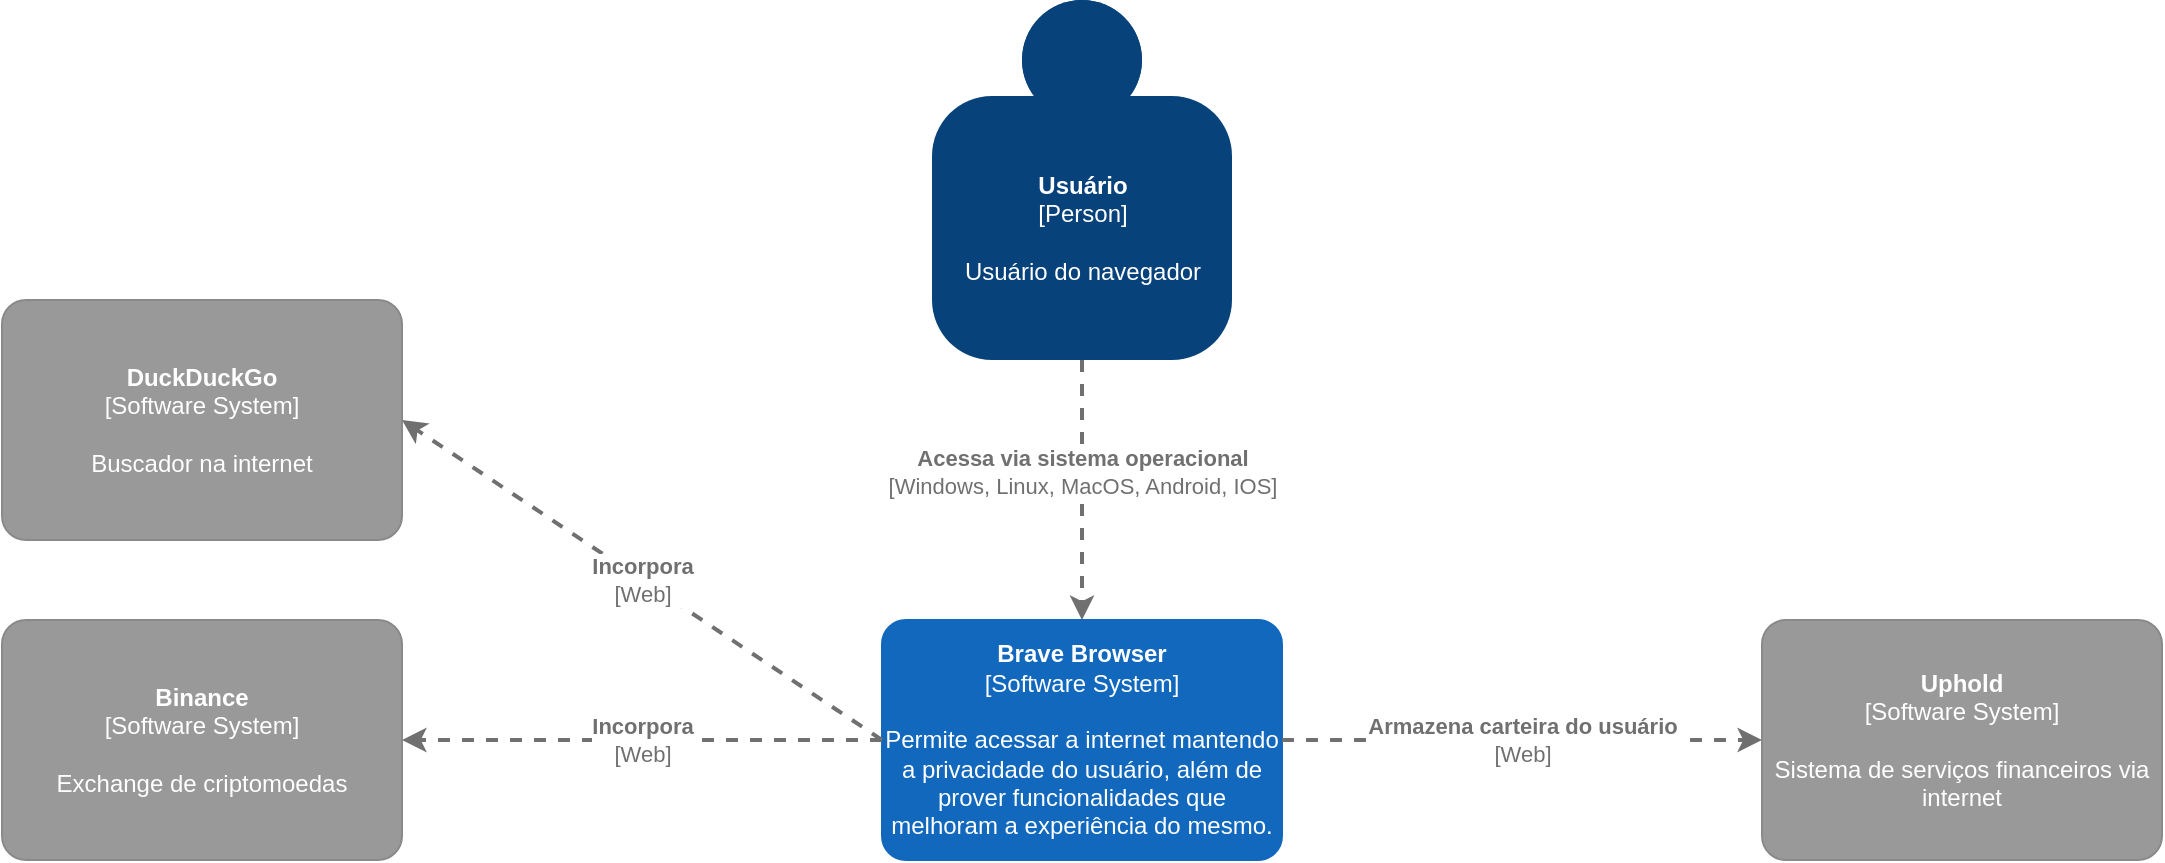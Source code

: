 <mxfile version="13.7.7" type="device"><diagram id="UUgNMND5ZLgG6bopQun8" name="Page-1"><mxGraphModel dx="1865" dy="492" grid="1" gridSize="10" guides="1" tooltips="1" connect="1" arrows="1" fold="1" page="1" pageScale="1" pageWidth="827" pageHeight="1169" math="0" shadow="0"><root><mxCell id="0"/><mxCell id="1" parent="0"/><object placeholders="1" c4Name="Usuário" c4Type="Person" c4Description="Usuário do navegador" label="&lt;b&gt;%c4Name%&lt;/b&gt;&lt;div&gt;[%c4Type%]&lt;/div&gt;&lt;br&gt;&lt;div&gt;%c4Description%&lt;/div&gt;" id="RbmcKM7LNCFh4Upmdocw-1"><mxCell style="html=1;dashed=0;whitespace=wrap;fillColor=#08427b;strokeColor=none;fontColor=#ffffff;shape=mxgraph.c4.person;align=center;metaEdit=1;points=[[0.5,0,0],[1,0.5,0],[1,0.75,0],[0.75,1,0],[0.5,1,0],[0.25,1,0],[0,0.75,0],[0,0.5,0]];metaData={&quot;c4Type&quot;:{&quot;editable&quot;:false}};" parent="1" vertex="1"><mxGeometry x="345" y="210" width="150" height="180" as="geometry"/></mxCell></object><object placeholders="1" c4Name="Brave Browser" c4Type="Software System" c4Description="Permite acessar a internet mantendo a privacidade do usuário, além de prover funcionalidades que melhoram a experiência do mesmo. " label="&lt;b&gt;%c4Name%&lt;/b&gt;&lt;div&gt;[%c4Type%]&lt;/div&gt;&lt;br&gt;&lt;div&gt;%c4Description%&lt;/div&gt;" id="RbmcKM7LNCFh4Upmdocw-4"><mxCell style="rounded=1;whiteSpace=wrap;html=1;labelBackgroundColor=none;fillColor=#1168BD;fontColor=#ffffff;align=center;arcSize=10;strokeColor=#1168BD;metaEdit=1;metaData={&quot;c4Type&quot;:{&quot;editable&quot;:false}};points=[[0.25,0,0],[0.5,0,0],[0.75,0,0],[1,0.25,0],[1,0.5,0],[1,0.75,0],[0.75,1,0],[0.5,1,0],[0.25,1,0],[0,0.75,0],[0,0.5,0],[0,0.25,0]];" parent="1" vertex="1"><mxGeometry x="320" y="520" width="200" height="120" as="geometry"/></mxCell></object><object placeholders="1" c4Type="Relationship" c4Technology="Windows, Linux, MacOS, Android, IOS" c4Description="Acessa via sistema operacional" label="&lt;div style=&quot;text-align: left&quot;&gt;&lt;div style=&quot;text-align: center&quot;&gt;&lt;b&gt;%c4Description%&lt;/b&gt;&lt;/div&gt;&lt;div style=&quot;text-align: center&quot;&gt;[%c4Technology%]&lt;/div&gt;&lt;/div&gt;" id="RbmcKM7LNCFh4Upmdocw-5"><mxCell style="edgeStyle=none;rounded=0;html=1;entryX=0.5;entryY=0;jettySize=auto;orthogonalLoop=1;strokeColor=#707070;strokeWidth=2;fontColor=#707070;jumpStyle=none;dashed=1;metaEdit=1;metaData={&quot;c4Type&quot;:{&quot;editable&quot;:false}};entryDx=0;entryDy=0;entryPerimeter=0;exitX=0.5;exitY=1;exitDx=0;exitDy=0;exitPerimeter=0;" parent="1" source="RbmcKM7LNCFh4Upmdocw-1" target="RbmcKM7LNCFh4Upmdocw-4" edge="1"><mxGeometry x="-0.143" width="160" relative="1" as="geometry"><mxPoint x="350" y="440" as="sourcePoint"/><mxPoint x="510" y="440" as="targetPoint"/><mxPoint as="offset"/></mxGeometry></mxCell></object><object placeholders="1" c4Name="Binance" c4Type="Software System" c4Description="Exchange de criptomoedas" label="&lt;b&gt;%c4Name%&lt;/b&gt;&lt;div&gt;[%c4Type%]&lt;/div&gt;&lt;br&gt;&lt;div&gt;%c4Description%&lt;/div&gt;" id="RbmcKM7LNCFh4Upmdocw-6"><mxCell style="rounded=1;whiteSpace=wrap;html=1;labelBackgroundColor=none;fillColor=#999999;fontColor=#ffffff;align=center;arcSize=10;strokeColor=#8A8A8A;metaEdit=1;metaData={&quot;c4Type&quot;:{&quot;editable&quot;:false}};points=[[0.25,0,0],[0.5,0,0],[0.75,0,0],[1,0.25,0],[1,0.5,0],[1,0.75,0],[0.75,1,0],[0.5,1,0],[0.25,1,0],[0,0.75,0],[0,0.5,0],[0,0.25,0]];" parent="1" vertex="1"><mxGeometry x="-120" y="520" width="200" height="120" as="geometry"/></mxCell></object><object placeholders="1" c4Name="Uphold" c4Type="Software System" c4Description="Sistema de serviços financeiros via internet" label="&lt;b&gt;%c4Name%&lt;/b&gt;&lt;div&gt;[%c4Type%]&lt;/div&gt;&lt;br&gt;&lt;div&gt;%c4Description%&lt;/div&gt;" id="RbmcKM7LNCFh4Upmdocw-7"><mxCell style="rounded=1;whiteSpace=wrap;html=1;labelBackgroundColor=none;fillColor=#999999;fontColor=#ffffff;align=center;arcSize=10;strokeColor=#8A8A8A;metaEdit=1;metaData={&quot;c4Type&quot;:{&quot;editable&quot;:false}};points=[[0.25,0,0],[0.5,0,0],[0.75,0,0],[1,0.25,0],[1,0.5,0],[1,0.75,0],[0.75,1,0],[0.5,1,0],[0.25,1,0],[0,0.75,0],[0,0.5,0],[0,0.25,0]];" parent="1" vertex="1"><mxGeometry x="760" y="520" width="200" height="120" as="geometry"/></mxCell></object><object placeholders="1" c4Type="Relationship" c4Technology="Web" c4Description="Armazena carteira do usuário" label="&lt;div style=&quot;text-align: left&quot;&gt;&lt;div style=&quot;text-align: center&quot;&gt;&lt;b&gt;%c4Description%&lt;/b&gt;&lt;/div&gt;&lt;div style=&quot;text-align: center&quot;&gt;[%c4Technology%]&lt;/div&gt;&lt;/div&gt;" id="RbmcKM7LNCFh4Upmdocw-8"><mxCell style="edgeStyle=none;rounded=0;html=1;jettySize=auto;orthogonalLoop=1;strokeColor=#707070;strokeWidth=2;fontColor=#707070;jumpStyle=none;dashed=1;metaEdit=1;metaData={&quot;c4Type&quot;:{&quot;editable&quot;:false}};exitX=1;exitY=0.5;exitDx=0;exitDy=0;exitPerimeter=0;" parent="1" source="RbmcKM7LNCFh4Upmdocw-4" target="RbmcKM7LNCFh4Upmdocw-7" edge="1"><mxGeometry width="160" relative="1" as="geometry"><mxPoint x="560" y="620" as="sourcePoint"/><mxPoint x="690" y="640" as="targetPoint"/></mxGeometry></mxCell></object><object placeholders="1" c4Type="Relationship" c4Technology="Web" c4Description="Incorpora" label="&lt;div style=&quot;text-align: left&quot;&gt;&lt;div style=&quot;text-align: center&quot;&gt;&lt;b&gt;%c4Description%&lt;/b&gt;&lt;/div&gt;&lt;div style=&quot;text-align: center&quot;&gt;[%c4Technology%]&lt;/div&gt;&lt;/div&gt;" id="RbmcKM7LNCFh4Upmdocw-9"><mxCell style="edgeStyle=none;rounded=0;html=1;entryX=1;entryY=0.5;jettySize=auto;orthogonalLoop=1;strokeColor=#707070;strokeWidth=2;fontColor=#707070;jumpStyle=none;dashed=1;metaEdit=1;metaData={&quot;c4Type&quot;:{&quot;editable&quot;:false}};entryDx=0;entryDy=0;entryPerimeter=0;exitX=0;exitY=0.5;exitDx=0;exitDy=0;exitPerimeter=0;" parent="1" source="RbmcKM7LNCFh4Upmdocw-4" target="RbmcKM7LNCFh4Upmdocw-6" edge="1"><mxGeometry width="160" relative="1" as="geometry"><mxPoint x="270" y="660" as="sourcePoint"/><mxPoint x="340" y="580" as="targetPoint"/></mxGeometry></mxCell></object><object placeholders="1" c4Name="DuckDuckGo" c4Type="Software System" c4Description="Buscador na internet" label="&lt;b&gt;%c4Name%&lt;/b&gt;&lt;div&gt;[%c4Type%]&lt;/div&gt;&lt;br&gt;&lt;div&gt;%c4Description%&lt;/div&gt;" id="_MXoQGAynxG5ip7iaCBH-1"><mxCell style="rounded=1;whiteSpace=wrap;html=1;labelBackgroundColor=none;fillColor=#999999;fontColor=#ffffff;align=center;arcSize=10;strokeColor=#8A8A8A;metaEdit=1;metaData={&quot;c4Type&quot;:{&quot;editable&quot;:false}};points=[[0.25,0,0],[0.5,0,0],[0.75,0,0],[1,0.25,0],[1,0.5,0],[1,0.75,0],[0.75,1,0],[0.5,1,0],[0.25,1,0],[0,0.75,0],[0,0.5,0],[0,0.25,0]];" vertex="1" parent="1"><mxGeometry x="-120" y="360" width="200" height="120" as="geometry"/></mxCell></object><object placeholders="1" c4Type="Relationship" c4Technology="Web" c4Description="Incorpora" label="&lt;div style=&quot;text-align: left&quot;&gt;&lt;div style=&quot;text-align: center&quot;&gt;&lt;b&gt;%c4Description%&lt;/b&gt;&lt;/div&gt;&lt;div style=&quot;text-align: center&quot;&gt;[%c4Technology%]&lt;/div&gt;&lt;/div&gt;" id="_MXoQGAynxG5ip7iaCBH-2"><mxCell style="edgeStyle=none;rounded=0;html=1;jettySize=auto;orthogonalLoop=1;strokeColor=#707070;strokeWidth=2;fontColor=#707070;jumpStyle=none;dashed=1;metaEdit=1;metaData={&quot;c4Type&quot;:{&quot;editable&quot;:false}};exitX=0;exitY=0.5;exitDx=0;exitDy=0;exitPerimeter=0;entryX=1;entryY=0.5;entryDx=0;entryDy=0;entryPerimeter=0;" edge="1" parent="1" source="RbmcKM7LNCFh4Upmdocw-4" target="_MXoQGAynxG5ip7iaCBH-1"><mxGeometry width="160" relative="1" as="geometry"><mxPoint x="341" y="734" as="sourcePoint"/><mxPoint x="-80" y="580" as="targetPoint"/><mxPoint as="offset"/></mxGeometry></mxCell></object></root></mxGraphModel></diagram></mxfile>